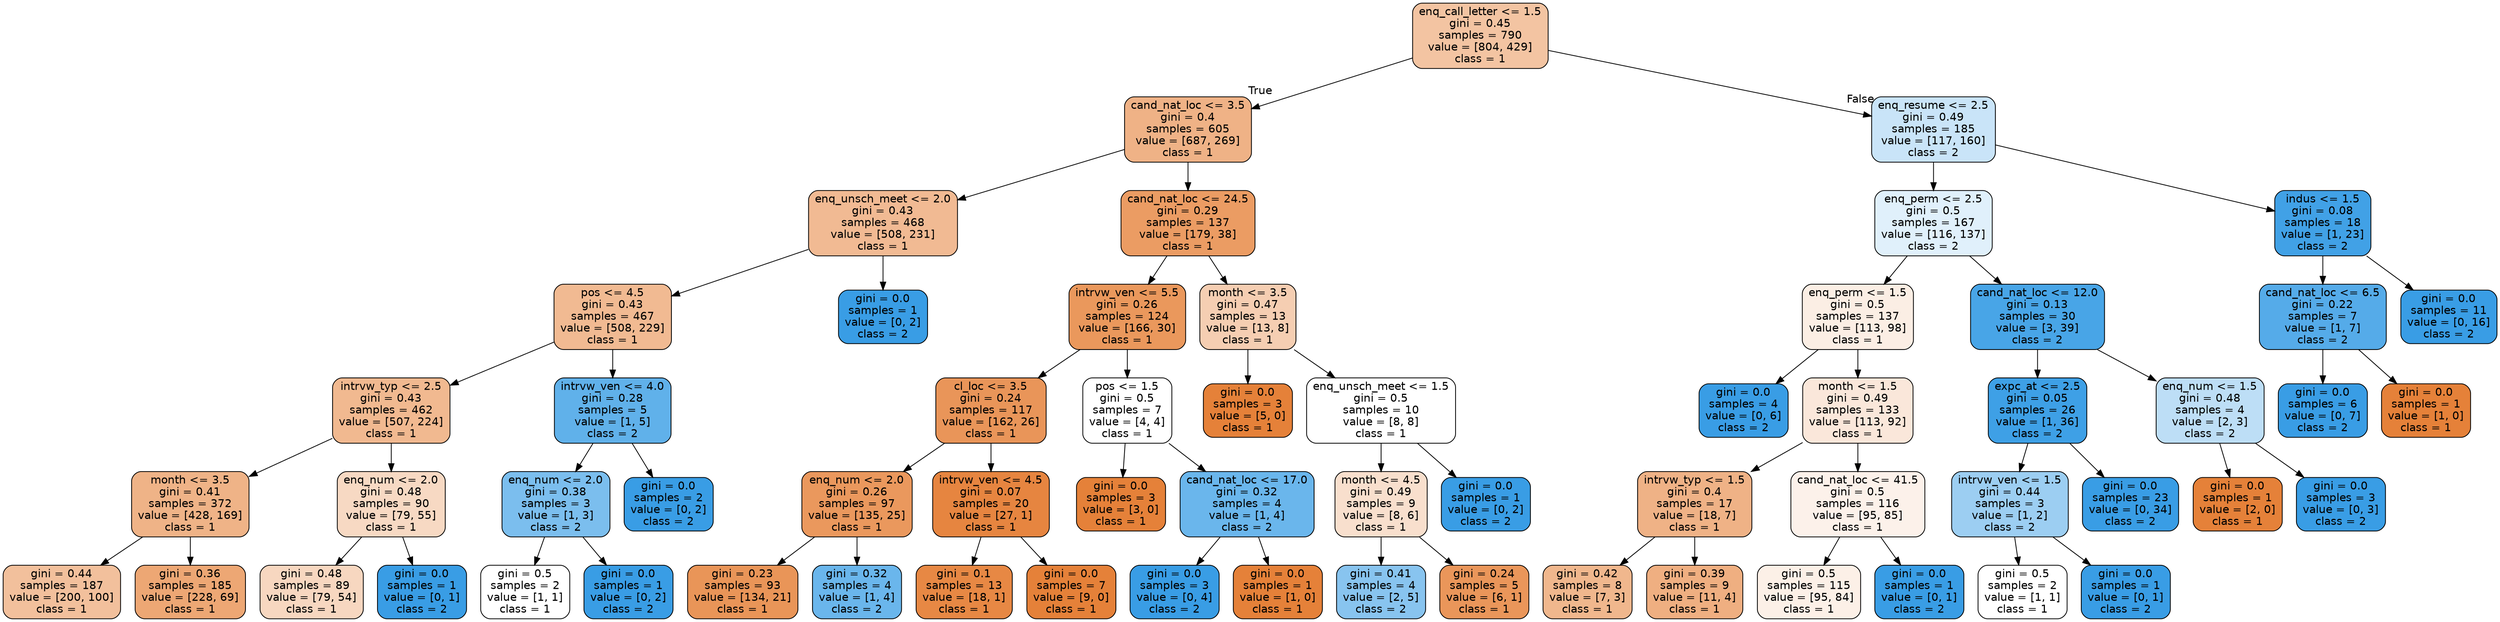 digraph Tree {
node [shape=box, style="filled, rounded", color="black", fontname=helvetica] ;
edge [fontname=helvetica] ;
0 [label="enq_call_letter <= 1.5\ngini = 0.45\nsamples = 790\nvalue = [804, 429]\nclass = 1", fillcolor="#e5813977"] ;
1 [label="cand_nat_loc <= 3.5\ngini = 0.4\nsamples = 605\nvalue = [687, 269]\nclass = 1", fillcolor="#e581399b"] ;
0 -> 1 [labeldistance=2.5, labelangle=45, headlabel="True"] ;
2 [label="enq_unsch_meet <= 2.0\ngini = 0.43\nsamples = 468\nvalue = [508, 231]\nclass = 1", fillcolor="#e581398b"] ;
1 -> 2 ;
3 [label="pos <= 4.5\ngini = 0.43\nsamples = 467\nvalue = [508, 229]\nclass = 1", fillcolor="#e581398c"] ;
2 -> 3 ;
4 [label="intrvw_typ <= 2.5\ngini = 0.43\nsamples = 462\nvalue = [507, 224]\nclass = 1", fillcolor="#e581398e"] ;
3 -> 4 ;
5 [label="month <= 3.5\ngini = 0.41\nsamples = 372\nvalue = [428, 169]\nclass = 1", fillcolor="#e581399a"] ;
4 -> 5 ;
6 [label="gini = 0.44\nsamples = 187\nvalue = [200, 100]\nclass = 1", fillcolor="#e581397f"] ;
5 -> 6 ;
7 [label="gini = 0.36\nsamples = 185\nvalue = [228, 69]\nclass = 1", fillcolor="#e58139b2"] ;
5 -> 7 ;
8 [label="enq_num <= 2.0\ngini = 0.48\nsamples = 90\nvalue = [79, 55]\nclass = 1", fillcolor="#e581394d"] ;
4 -> 8 ;
9 [label="gini = 0.48\nsamples = 89\nvalue = [79, 54]\nclass = 1", fillcolor="#e5813951"] ;
8 -> 9 ;
10 [label="gini = 0.0\nsamples = 1\nvalue = [0, 1]\nclass = 2", fillcolor="#399de5ff"] ;
8 -> 10 ;
11 [label="intrvw_ven <= 4.0\ngini = 0.28\nsamples = 5\nvalue = [1, 5]\nclass = 2", fillcolor="#399de5cc"] ;
3 -> 11 ;
12 [label="enq_num <= 2.0\ngini = 0.38\nsamples = 3\nvalue = [1, 3]\nclass = 2", fillcolor="#399de5aa"] ;
11 -> 12 ;
13 [label="gini = 0.5\nsamples = 2\nvalue = [1, 1]\nclass = 1", fillcolor="#e5813900"] ;
12 -> 13 ;
14 [label="gini = 0.0\nsamples = 1\nvalue = [0, 2]\nclass = 2", fillcolor="#399de5ff"] ;
12 -> 14 ;
15 [label="gini = 0.0\nsamples = 2\nvalue = [0, 2]\nclass = 2", fillcolor="#399de5ff"] ;
11 -> 15 ;
16 [label="gini = 0.0\nsamples = 1\nvalue = [0, 2]\nclass = 2", fillcolor="#399de5ff"] ;
2 -> 16 ;
17 [label="cand_nat_loc <= 24.5\ngini = 0.29\nsamples = 137\nvalue = [179, 38]\nclass = 1", fillcolor="#e58139c9"] ;
1 -> 17 ;
18 [label="intrvw_ven <= 5.5\ngini = 0.26\nsamples = 124\nvalue = [166, 30]\nclass = 1", fillcolor="#e58139d1"] ;
17 -> 18 ;
19 [label="cl_loc <= 3.5\ngini = 0.24\nsamples = 117\nvalue = [162, 26]\nclass = 1", fillcolor="#e58139d6"] ;
18 -> 19 ;
20 [label="enq_num <= 2.0\ngini = 0.26\nsamples = 97\nvalue = [135, 25]\nclass = 1", fillcolor="#e58139d0"] ;
19 -> 20 ;
21 [label="gini = 0.23\nsamples = 93\nvalue = [134, 21]\nclass = 1", fillcolor="#e58139d7"] ;
20 -> 21 ;
22 [label="gini = 0.32\nsamples = 4\nvalue = [1, 4]\nclass = 2", fillcolor="#399de5bf"] ;
20 -> 22 ;
23 [label="intrvw_ven <= 4.5\ngini = 0.07\nsamples = 20\nvalue = [27, 1]\nclass = 1", fillcolor="#e58139f6"] ;
19 -> 23 ;
24 [label="gini = 0.1\nsamples = 13\nvalue = [18, 1]\nclass = 1", fillcolor="#e58139f1"] ;
23 -> 24 ;
25 [label="gini = 0.0\nsamples = 7\nvalue = [9, 0]\nclass = 1", fillcolor="#e58139ff"] ;
23 -> 25 ;
26 [label="pos <= 1.5\ngini = 0.5\nsamples = 7\nvalue = [4, 4]\nclass = 1", fillcolor="#e5813900"] ;
18 -> 26 ;
27 [label="gini = 0.0\nsamples = 3\nvalue = [3, 0]\nclass = 1", fillcolor="#e58139ff"] ;
26 -> 27 ;
28 [label="cand_nat_loc <= 17.0\ngini = 0.32\nsamples = 4\nvalue = [1, 4]\nclass = 2", fillcolor="#399de5bf"] ;
26 -> 28 ;
29 [label="gini = 0.0\nsamples = 3\nvalue = [0, 4]\nclass = 2", fillcolor="#399de5ff"] ;
28 -> 29 ;
30 [label="gini = 0.0\nsamples = 1\nvalue = [1, 0]\nclass = 1", fillcolor="#e58139ff"] ;
28 -> 30 ;
31 [label="month <= 3.5\ngini = 0.47\nsamples = 13\nvalue = [13, 8]\nclass = 1", fillcolor="#e5813962"] ;
17 -> 31 ;
32 [label="gini = 0.0\nsamples = 3\nvalue = [5, 0]\nclass = 1", fillcolor="#e58139ff"] ;
31 -> 32 ;
33 [label="enq_unsch_meet <= 1.5\ngini = 0.5\nsamples = 10\nvalue = [8, 8]\nclass = 1", fillcolor="#e5813900"] ;
31 -> 33 ;
34 [label="month <= 4.5\ngini = 0.49\nsamples = 9\nvalue = [8, 6]\nclass = 1", fillcolor="#e5813940"] ;
33 -> 34 ;
35 [label="gini = 0.41\nsamples = 4\nvalue = [2, 5]\nclass = 2", fillcolor="#399de599"] ;
34 -> 35 ;
36 [label="gini = 0.24\nsamples = 5\nvalue = [6, 1]\nclass = 1", fillcolor="#e58139d4"] ;
34 -> 36 ;
37 [label="gini = 0.0\nsamples = 1\nvalue = [0, 2]\nclass = 2", fillcolor="#399de5ff"] ;
33 -> 37 ;
38 [label="enq_resume <= 2.5\ngini = 0.49\nsamples = 185\nvalue = [117, 160]\nclass = 2", fillcolor="#399de545"] ;
0 -> 38 [labeldistance=2.5, labelangle=-45, headlabel="False"] ;
39 [label="enq_perm <= 2.5\ngini = 0.5\nsamples = 167\nvalue = [116, 137]\nclass = 2", fillcolor="#399de527"] ;
38 -> 39 ;
40 [label="enq_perm <= 1.5\ngini = 0.5\nsamples = 137\nvalue = [113, 98]\nclass = 1", fillcolor="#e5813922"] ;
39 -> 40 ;
41 [label="gini = 0.0\nsamples = 4\nvalue = [0, 6]\nclass = 2", fillcolor="#399de5ff"] ;
40 -> 41 ;
42 [label="month <= 1.5\ngini = 0.49\nsamples = 133\nvalue = [113, 92]\nclass = 1", fillcolor="#e581392f"] ;
40 -> 42 ;
43 [label="intrvw_typ <= 1.5\ngini = 0.4\nsamples = 17\nvalue = [18, 7]\nclass = 1", fillcolor="#e581399c"] ;
42 -> 43 ;
44 [label="gini = 0.42\nsamples = 8\nvalue = [7, 3]\nclass = 1", fillcolor="#e5813992"] ;
43 -> 44 ;
45 [label="gini = 0.39\nsamples = 9\nvalue = [11, 4]\nclass = 1", fillcolor="#e58139a2"] ;
43 -> 45 ;
46 [label="cand_nat_loc <= 41.5\ngini = 0.5\nsamples = 116\nvalue = [95, 85]\nclass = 1", fillcolor="#e581391b"] ;
42 -> 46 ;
47 [label="gini = 0.5\nsamples = 115\nvalue = [95, 84]\nclass = 1", fillcolor="#e581391e"] ;
46 -> 47 ;
48 [label="gini = 0.0\nsamples = 1\nvalue = [0, 1]\nclass = 2", fillcolor="#399de5ff"] ;
46 -> 48 ;
49 [label="cand_nat_loc <= 12.0\ngini = 0.13\nsamples = 30\nvalue = [3, 39]\nclass = 2", fillcolor="#399de5eb"] ;
39 -> 49 ;
50 [label="expc_at <= 2.5\ngini = 0.05\nsamples = 26\nvalue = [1, 36]\nclass = 2", fillcolor="#399de5f8"] ;
49 -> 50 ;
51 [label="intrvw_ven <= 1.5\ngini = 0.44\nsamples = 3\nvalue = [1, 2]\nclass = 2", fillcolor="#399de57f"] ;
50 -> 51 ;
52 [label="gini = 0.5\nsamples = 2\nvalue = [1, 1]\nclass = 1", fillcolor="#e5813900"] ;
51 -> 52 ;
53 [label="gini = 0.0\nsamples = 1\nvalue = [0, 1]\nclass = 2", fillcolor="#399de5ff"] ;
51 -> 53 ;
54 [label="gini = 0.0\nsamples = 23\nvalue = [0, 34]\nclass = 2", fillcolor="#399de5ff"] ;
50 -> 54 ;
55 [label="enq_num <= 1.5\ngini = 0.48\nsamples = 4\nvalue = [2, 3]\nclass = 2", fillcolor="#399de555"] ;
49 -> 55 ;
56 [label="gini = 0.0\nsamples = 1\nvalue = [2, 0]\nclass = 1", fillcolor="#e58139ff"] ;
55 -> 56 ;
57 [label="gini = 0.0\nsamples = 3\nvalue = [0, 3]\nclass = 2", fillcolor="#399de5ff"] ;
55 -> 57 ;
58 [label="indus <= 1.5\ngini = 0.08\nsamples = 18\nvalue = [1, 23]\nclass = 2", fillcolor="#399de5f4"] ;
38 -> 58 ;
59 [label="cand_nat_loc <= 6.5\ngini = 0.22\nsamples = 7\nvalue = [1, 7]\nclass = 2", fillcolor="#399de5db"] ;
58 -> 59 ;
60 [label="gini = 0.0\nsamples = 6\nvalue = [0, 7]\nclass = 2", fillcolor="#399de5ff"] ;
59 -> 60 ;
61 [label="gini = 0.0\nsamples = 1\nvalue = [1, 0]\nclass = 1", fillcolor="#e58139ff"] ;
59 -> 61 ;
62 [label="gini = 0.0\nsamples = 11\nvalue = [0, 16]\nclass = 2", fillcolor="#399de5ff"] ;
58 -> 62 ;
}